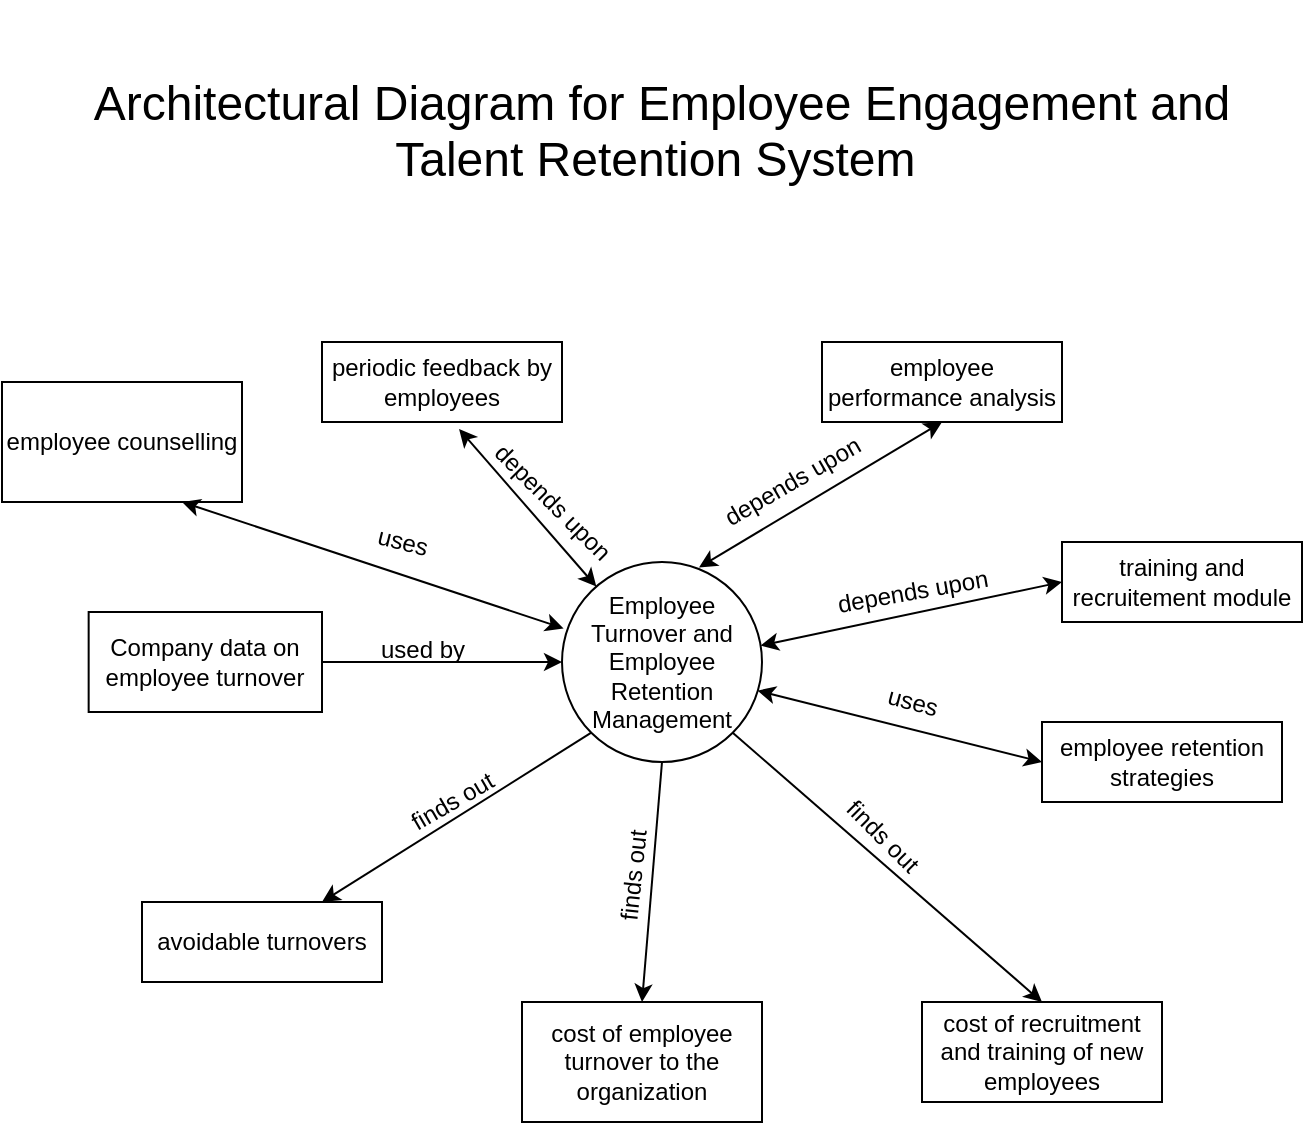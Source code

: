 <mxfile version="17.2.4" type="device"><diagram id="v2uK_oOkA5ncbR9ZiLbH" name="Page-1"><mxGraphModel dx="722" dy="641" grid="1" gridSize="10" guides="1" tooltips="1" connect="1" arrows="1" fold="1" page="1" pageScale="1" pageWidth="1200" pageHeight="1920" math="0" shadow="0"><root><mxCell id="0"/><mxCell id="1" parent="0"/><mxCell id="7XfOmwH6JyB5aGg99b2G-13" style="edgeStyle=orthogonalEdgeStyle;rounded=0;orthogonalLoop=1;jettySize=auto;html=1;" parent="1" source="7XfOmwH6JyB5aGg99b2G-4" target="7XfOmwH6JyB5aGg99b2G-1" edge="1"><mxGeometry relative="1" as="geometry"><Array as="points"><mxPoint x="430" y="560"/></Array></mxGeometry></mxCell><mxCell id="7XfOmwH6JyB5aGg99b2G-4" value="Company data on employee turnover" style="rounded=0;whiteSpace=wrap;html=1;" parent="1" vertex="1"><mxGeometry x="313.33" y="535" width="116.67" height="50" as="geometry"/></mxCell><mxCell id="7XfOmwH6JyB5aGg99b2G-5" value="periodic feedback by employees" style="rounded=0;whiteSpace=wrap;html=1;" parent="1" vertex="1"><mxGeometry x="430" y="400" width="120" height="40" as="geometry"/></mxCell><mxCell id="7XfOmwH6JyB5aGg99b2G-6" value="employee performance analysis" style="rounded=0;whiteSpace=wrap;html=1;" parent="1" vertex="1"><mxGeometry x="680" y="400" width="120" height="40" as="geometry"/></mxCell><mxCell id="7XfOmwH6JyB5aGg99b2G-7" value="training and recruitement module" style="rounded=0;whiteSpace=wrap;html=1;" parent="1" vertex="1"><mxGeometry x="800" y="500" width="120" height="40" as="geometry"/></mxCell><mxCell id="7XfOmwH6JyB5aGg99b2G-8" value="employee retention strategies" style="rounded=0;whiteSpace=wrap;html=1;" parent="1" vertex="1"><mxGeometry x="790" y="590" width="120" height="40" as="geometry"/></mxCell><mxCell id="7XfOmwH6JyB5aGg99b2G-9" value="avoidable turnovers" style="rounded=0;whiteSpace=wrap;html=1;" parent="1" vertex="1"><mxGeometry x="340" y="680" width="120" height="40" as="geometry"/></mxCell><mxCell id="7XfOmwH6JyB5aGg99b2G-10" value="cost of recruitment and training of new employees" style="rounded=0;whiteSpace=wrap;html=1;" parent="1" vertex="1"><mxGeometry x="730" y="730" width="120" height="50" as="geometry"/></mxCell><mxCell id="7XfOmwH6JyB5aGg99b2G-1" value="Employee Turnover and Employee Retention Management" style="ellipse;whiteSpace=wrap;html=1;aspect=fixed;" parent="1" vertex="1"><mxGeometry x="550" y="510" width="100" height="100" as="geometry"/></mxCell><mxCell id="7XfOmwH6JyB5aGg99b2G-14" value="" style="endArrow=classic;startArrow=classic;html=1;rounded=0;exitX=0.571;exitY=1.088;exitDx=0;exitDy=0;exitPerimeter=0;" parent="1" source="7XfOmwH6JyB5aGg99b2G-5" target="7XfOmwH6JyB5aGg99b2G-1" edge="1"><mxGeometry width="50" height="50" relative="1" as="geometry"><mxPoint x="550" y="540" as="sourcePoint"/><mxPoint x="600" y="490" as="targetPoint"/></mxGeometry></mxCell><mxCell id="7XfOmwH6JyB5aGg99b2G-15" value="" style="endArrow=classic;startArrow=classic;html=1;rounded=0;exitX=0.685;exitY=0.027;exitDx=0;exitDy=0;exitPerimeter=0;entryX=0.5;entryY=1;entryDx=0;entryDy=0;" parent="1" source="7XfOmwH6JyB5aGg99b2G-1" target="7XfOmwH6JyB5aGg99b2G-6" edge="1"><mxGeometry width="50" height="50" relative="1" as="geometry"><mxPoint x="508.52" y="493.52" as="sourcePoint"/><mxPoint x="563.5" y="546" as="targetPoint"/></mxGeometry></mxCell><mxCell id="7XfOmwH6JyB5aGg99b2G-18" value="" style="endArrow=classic;startArrow=classic;html=1;rounded=0;exitX=0;exitY=0.5;exitDx=0;exitDy=0;entryX=0.993;entryY=0.418;entryDx=0;entryDy=0;entryPerimeter=0;" parent="1" source="7XfOmwH6JyB5aGg99b2G-7" target="7XfOmwH6JyB5aGg99b2G-1" edge="1"><mxGeometry width="50" height="50" relative="1" as="geometry"><mxPoint x="538.52" y="523.52" as="sourcePoint"/><mxPoint x="593.5" y="576" as="targetPoint"/></mxGeometry></mxCell><mxCell id="7XfOmwH6JyB5aGg99b2G-19" value="" style="endArrow=classic;startArrow=classic;html=1;rounded=0;exitX=0.977;exitY=0.643;exitDx=0;exitDy=0;exitPerimeter=0;entryX=0;entryY=0.5;entryDx=0;entryDy=0;" parent="1" source="7XfOmwH6JyB5aGg99b2G-1" target="7XfOmwH6JyB5aGg99b2G-8" edge="1"><mxGeometry width="50" height="50" relative="1" as="geometry"><mxPoint x="548.52" y="533.52" as="sourcePoint"/><mxPoint x="603.5" y="586" as="targetPoint"/></mxGeometry></mxCell><mxCell id="7XfOmwH6JyB5aGg99b2G-20" value="&lt;font style=&quot;font-size: 24px&quot;&gt;Architectural Diagram for&amp;nbsp;&lt;/font&gt;&lt;span&gt;&lt;span style=&quot;font-size: 24px&quot;&gt;Employee Engagement and Talent Retention System&amp;nbsp;&lt;br&gt;&lt;/span&gt;&lt;br&gt;&lt;/span&gt;" style="text;html=1;strokeColor=none;fillColor=none;align=center;verticalAlign=middle;whiteSpace=wrap;rounded=0;" parent="1" vertex="1"><mxGeometry x="295" y="229" width="610" height="145" as="geometry"/></mxCell><mxCell id="7XfOmwH6JyB5aGg99b2G-21" value="&lt;font style=&quot;font-size: 12px&quot;&gt;used by&lt;/font&gt;" style="text;html=1;align=center;verticalAlign=middle;resizable=0;points=[];autosize=1;strokeColor=none;fillColor=none;fontSize=24;" parent="1" vertex="1"><mxGeometry x="450" y="530" width="60" height="40" as="geometry"/></mxCell><mxCell id="7XfOmwH6JyB5aGg99b2G-22" value="depends upon" style="text;html=1;align=center;verticalAlign=middle;resizable=0;points=[];autosize=1;strokeColor=none;fillColor=none;fontSize=12;rotation=-10;" parent="1" vertex="1"><mxGeometry x="680" y="515" width="90" height="20" as="geometry"/></mxCell><mxCell id="7XfOmwH6JyB5aGg99b2G-23" value="uses" style="text;html=1;align=center;verticalAlign=middle;resizable=0;points=[];autosize=1;strokeColor=none;fillColor=none;fontSize=12;rotation=15;" parent="1" vertex="1"><mxGeometry x="705" y="570" width="40" height="20" as="geometry"/></mxCell><mxCell id="7XfOmwH6JyB5aGg99b2G-24" value="finds out" style="text;html=1;align=center;verticalAlign=middle;resizable=0;points=[];autosize=1;strokeColor=none;fillColor=none;fontSize=12;rotation=-30;" parent="1" vertex="1"><mxGeometry x="465" y="620" width="60" height="20" as="geometry"/></mxCell><mxCell id="7XfOmwH6JyB5aGg99b2G-25" value="depends upon" style="text;html=1;align=center;verticalAlign=middle;resizable=0;points=[];autosize=1;strokeColor=none;fillColor=none;fontSize=12;rotation=45;" parent="1" vertex="1"><mxGeometry x="500" y="470" width="90" height="20" as="geometry"/></mxCell><mxCell id="7XfOmwH6JyB5aGg99b2G-26" value="depends upon" style="text;html=1;align=center;verticalAlign=middle;resizable=0;points=[];autosize=1;strokeColor=none;fillColor=none;fontSize=12;rotation=-30;" parent="1" vertex="1"><mxGeometry x="620" y="460" width="90" height="20" as="geometry"/></mxCell><mxCell id="7XfOmwH6JyB5aGg99b2G-27" value="employee counselling" style="rounded=0;whiteSpace=wrap;html=1;fontSize=12;" parent="1" vertex="1"><mxGeometry x="270" y="420" width="120" height="60" as="geometry"/></mxCell><mxCell id="7XfOmwH6JyB5aGg99b2G-30" value="uses" style="text;html=1;align=center;verticalAlign=middle;resizable=0;points=[];autosize=1;strokeColor=none;fillColor=none;fontSize=12;rotation=14;" parent="1" vertex="1"><mxGeometry x="450" y="490" width="40" height="20" as="geometry"/></mxCell><mxCell id="7XfOmwH6JyB5aGg99b2G-33" value="cost of employee turnover to the organization" style="rounded=0;whiteSpace=wrap;html=1;fontSize=12;" parent="1" vertex="1"><mxGeometry x="530" y="730" width="120" height="60" as="geometry"/></mxCell><mxCell id="7XfOmwH6JyB5aGg99b2G-34" value="finds out" style="text;html=1;align=center;verticalAlign=middle;resizable=0;points=[];autosize=1;strokeColor=none;fillColor=none;fontSize=12;rotation=-84;" parent="1" vertex="1"><mxGeometry x="556" y="657" width="60" height="20" as="geometry"/></mxCell><mxCell id="7XfOmwH6JyB5aGg99b2G-35" value="" style="endArrow=classic;html=1;rounded=0;fontSize=12;exitX=0.5;exitY=1;exitDx=0;exitDy=0;entryX=0.5;entryY=0;entryDx=0;entryDy=0;" parent="1" source="7XfOmwH6JyB5aGg99b2G-1" target="7XfOmwH6JyB5aGg99b2G-33" edge="1"><mxGeometry width="50" height="50" relative="1" as="geometry"><mxPoint x="590" y="750" as="sourcePoint"/><mxPoint x="660" y="700" as="targetPoint"/></mxGeometry></mxCell><mxCell id="eEFkroXkNOyokIKZbk9W-2" value="" style="endArrow=classic;html=1;rounded=0;exitX=0;exitY=1;exitDx=0;exitDy=0;entryX=0.75;entryY=0;entryDx=0;entryDy=0;" edge="1" parent="1" source="7XfOmwH6JyB5aGg99b2G-1" target="7XfOmwH6JyB5aGg99b2G-9"><mxGeometry width="50" height="50" relative="1" as="geometry"><mxPoint x="470" y="570" as="sourcePoint"/><mxPoint x="490" y="740" as="targetPoint"/></mxGeometry></mxCell><mxCell id="eEFkroXkNOyokIKZbk9W-4" value="finds out" style="text;html=1;align=center;verticalAlign=middle;resizable=0;points=[];autosize=1;strokeColor=none;fillColor=none;fontSize=12;rotation=45;" vertex="1" parent="1"><mxGeometry x="680" y="637" width="60" height="20" as="geometry"/></mxCell><mxCell id="eEFkroXkNOyokIKZbk9W-5" value="" style="endArrow=classic;html=1;rounded=0;fontSize=12;exitX=1;exitY=1;exitDx=0;exitDy=0;entryX=0.5;entryY=0;entryDx=0;entryDy=0;" edge="1" parent="1" source="7XfOmwH6JyB5aGg99b2G-1" target="7XfOmwH6JyB5aGg99b2G-10"><mxGeometry width="50" height="50" relative="1" as="geometry"><mxPoint x="610" y="620" as="sourcePoint"/><mxPoint x="600" y="740" as="targetPoint"/></mxGeometry></mxCell><mxCell id="eEFkroXkNOyokIKZbk9W-6" value="" style="endArrow=classic;startArrow=classic;html=1;rounded=0;exitX=0.75;exitY=1;exitDx=0;exitDy=0;entryX=0.008;entryY=0.332;entryDx=0;entryDy=0;entryPerimeter=0;" edge="1" parent="1" source="7XfOmwH6JyB5aGg99b2G-27" target="7XfOmwH6JyB5aGg99b2G-1"><mxGeometry width="50" height="50" relative="1" as="geometry"><mxPoint x="396.35" y="480" as="sourcePoint"/><mxPoint x="464.997" y="558.771" as="targetPoint"/></mxGeometry></mxCell></root></mxGraphModel></diagram></mxfile>